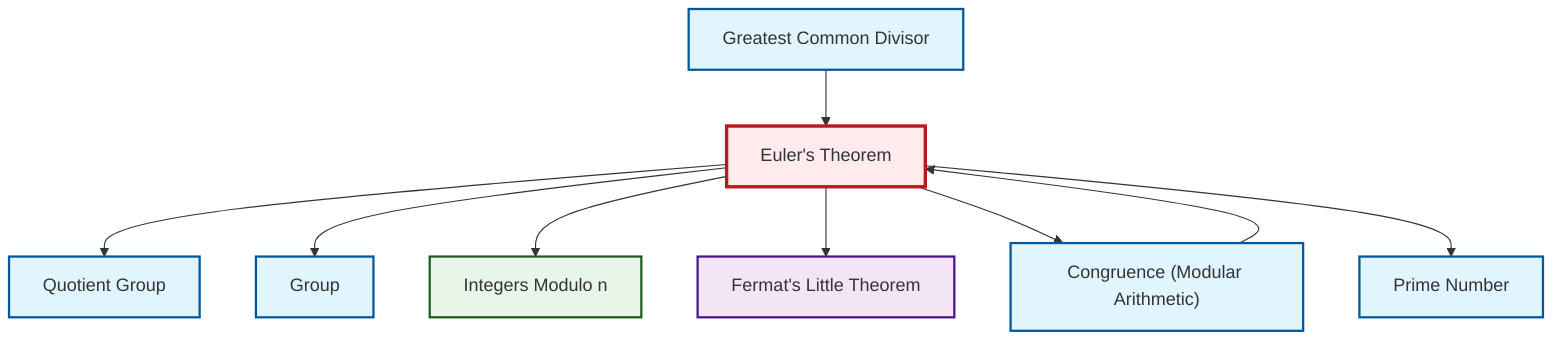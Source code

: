 graph TD
    classDef definition fill:#e1f5fe,stroke:#01579b,stroke-width:2px
    classDef theorem fill:#f3e5f5,stroke:#4a148c,stroke-width:2px
    classDef axiom fill:#fff3e0,stroke:#e65100,stroke-width:2px
    classDef example fill:#e8f5e9,stroke:#1b5e20,stroke-width:2px
    classDef current fill:#ffebee,stroke:#b71c1c,stroke-width:3px
    def-gcd["Greatest Common Divisor"]:::definition
    def-congruence["Congruence (Modular Arithmetic)"]:::definition
    def-group["Group"]:::definition
    thm-euler["Euler's Theorem"]:::theorem
    def-quotient-group["Quotient Group"]:::definition
    def-prime["Prime Number"]:::definition
    ex-quotient-integers-mod-n["Integers Modulo n"]:::example
    thm-fermat-little["Fermat's Little Theorem"]:::theorem
    thm-euler --> def-quotient-group
    def-gcd --> thm-euler
    thm-euler --> def-group
    thm-euler --> ex-quotient-integers-mod-n
    thm-euler --> thm-fermat-little
    thm-euler --> def-congruence
    thm-euler --> def-prime
    def-congruence --> thm-euler
    class thm-euler current